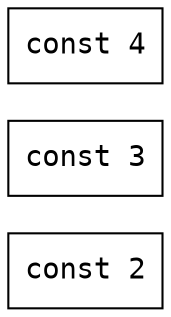 digraph DF {
  rankdir=LR;
  node [shape=box,fontname="monospace"];
  0 [label="const 2"];
  1 [label="const 3"];
  2 [label="const 4"];
}

